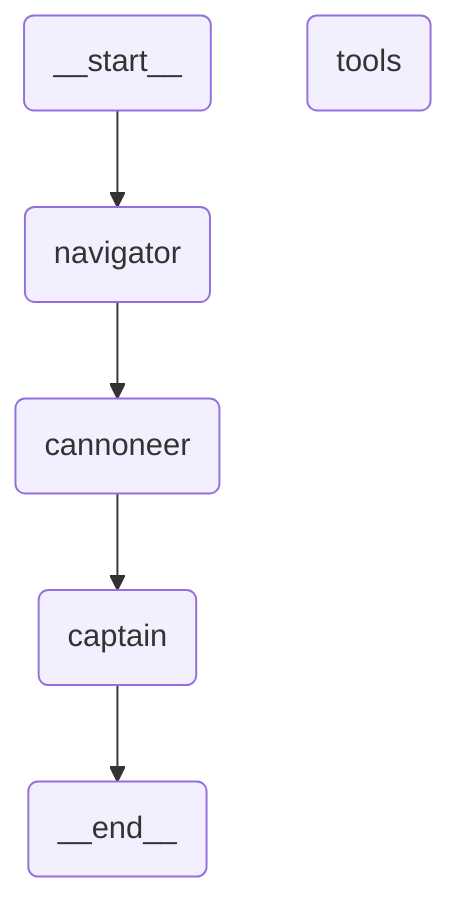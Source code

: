 ---
config:
  flowchart:
    curve: linear
---
graph TD;
	__start__(<p>__start__</p>)
	navigator(navigator)
	cannoneer(cannoneer)
	captain(captain)
	tools(tools)
	__end__(<p>__end__</p>)
	__start__ --> navigator;
	cannoneer --> captain;
	navigator --> cannoneer;
	captain --> __end__;
	classDef default fill:#f2f0ff,line-height:1.2
	classDef first fill-opacity:0
	classDef last fill:#bfb6fc